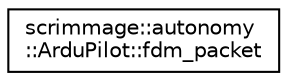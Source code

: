 digraph "Graphical Class Hierarchy"
{
 // LATEX_PDF_SIZE
  edge [fontname="Helvetica",fontsize="10",labelfontname="Helvetica",labelfontsize="10"];
  node [fontname="Helvetica",fontsize="10",shape=record];
  rankdir="LR";
  Node0 [label="scrimmage::autonomy\l::ArduPilot::fdm_packet",height=0.2,width=0.4,color="black", fillcolor="white", style="filled",URL="$structscrimmage_1_1autonomy_1_1ArduPilot_1_1fdm__packet.html",tooltip=" "];
}
